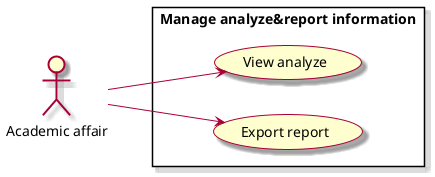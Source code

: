 @startuml UC ManageAnalyzeAndReportInfo
skin rose
left to right direction
actor "Academic affair" as aff
rectangle "Manage analyze&report information" {
  usecase "View analyze" as ViewAnalyze
  usecase "Export report" as ExportReport
}
aff --> ViewAnalyze
aff --> ExportReport
@enduml